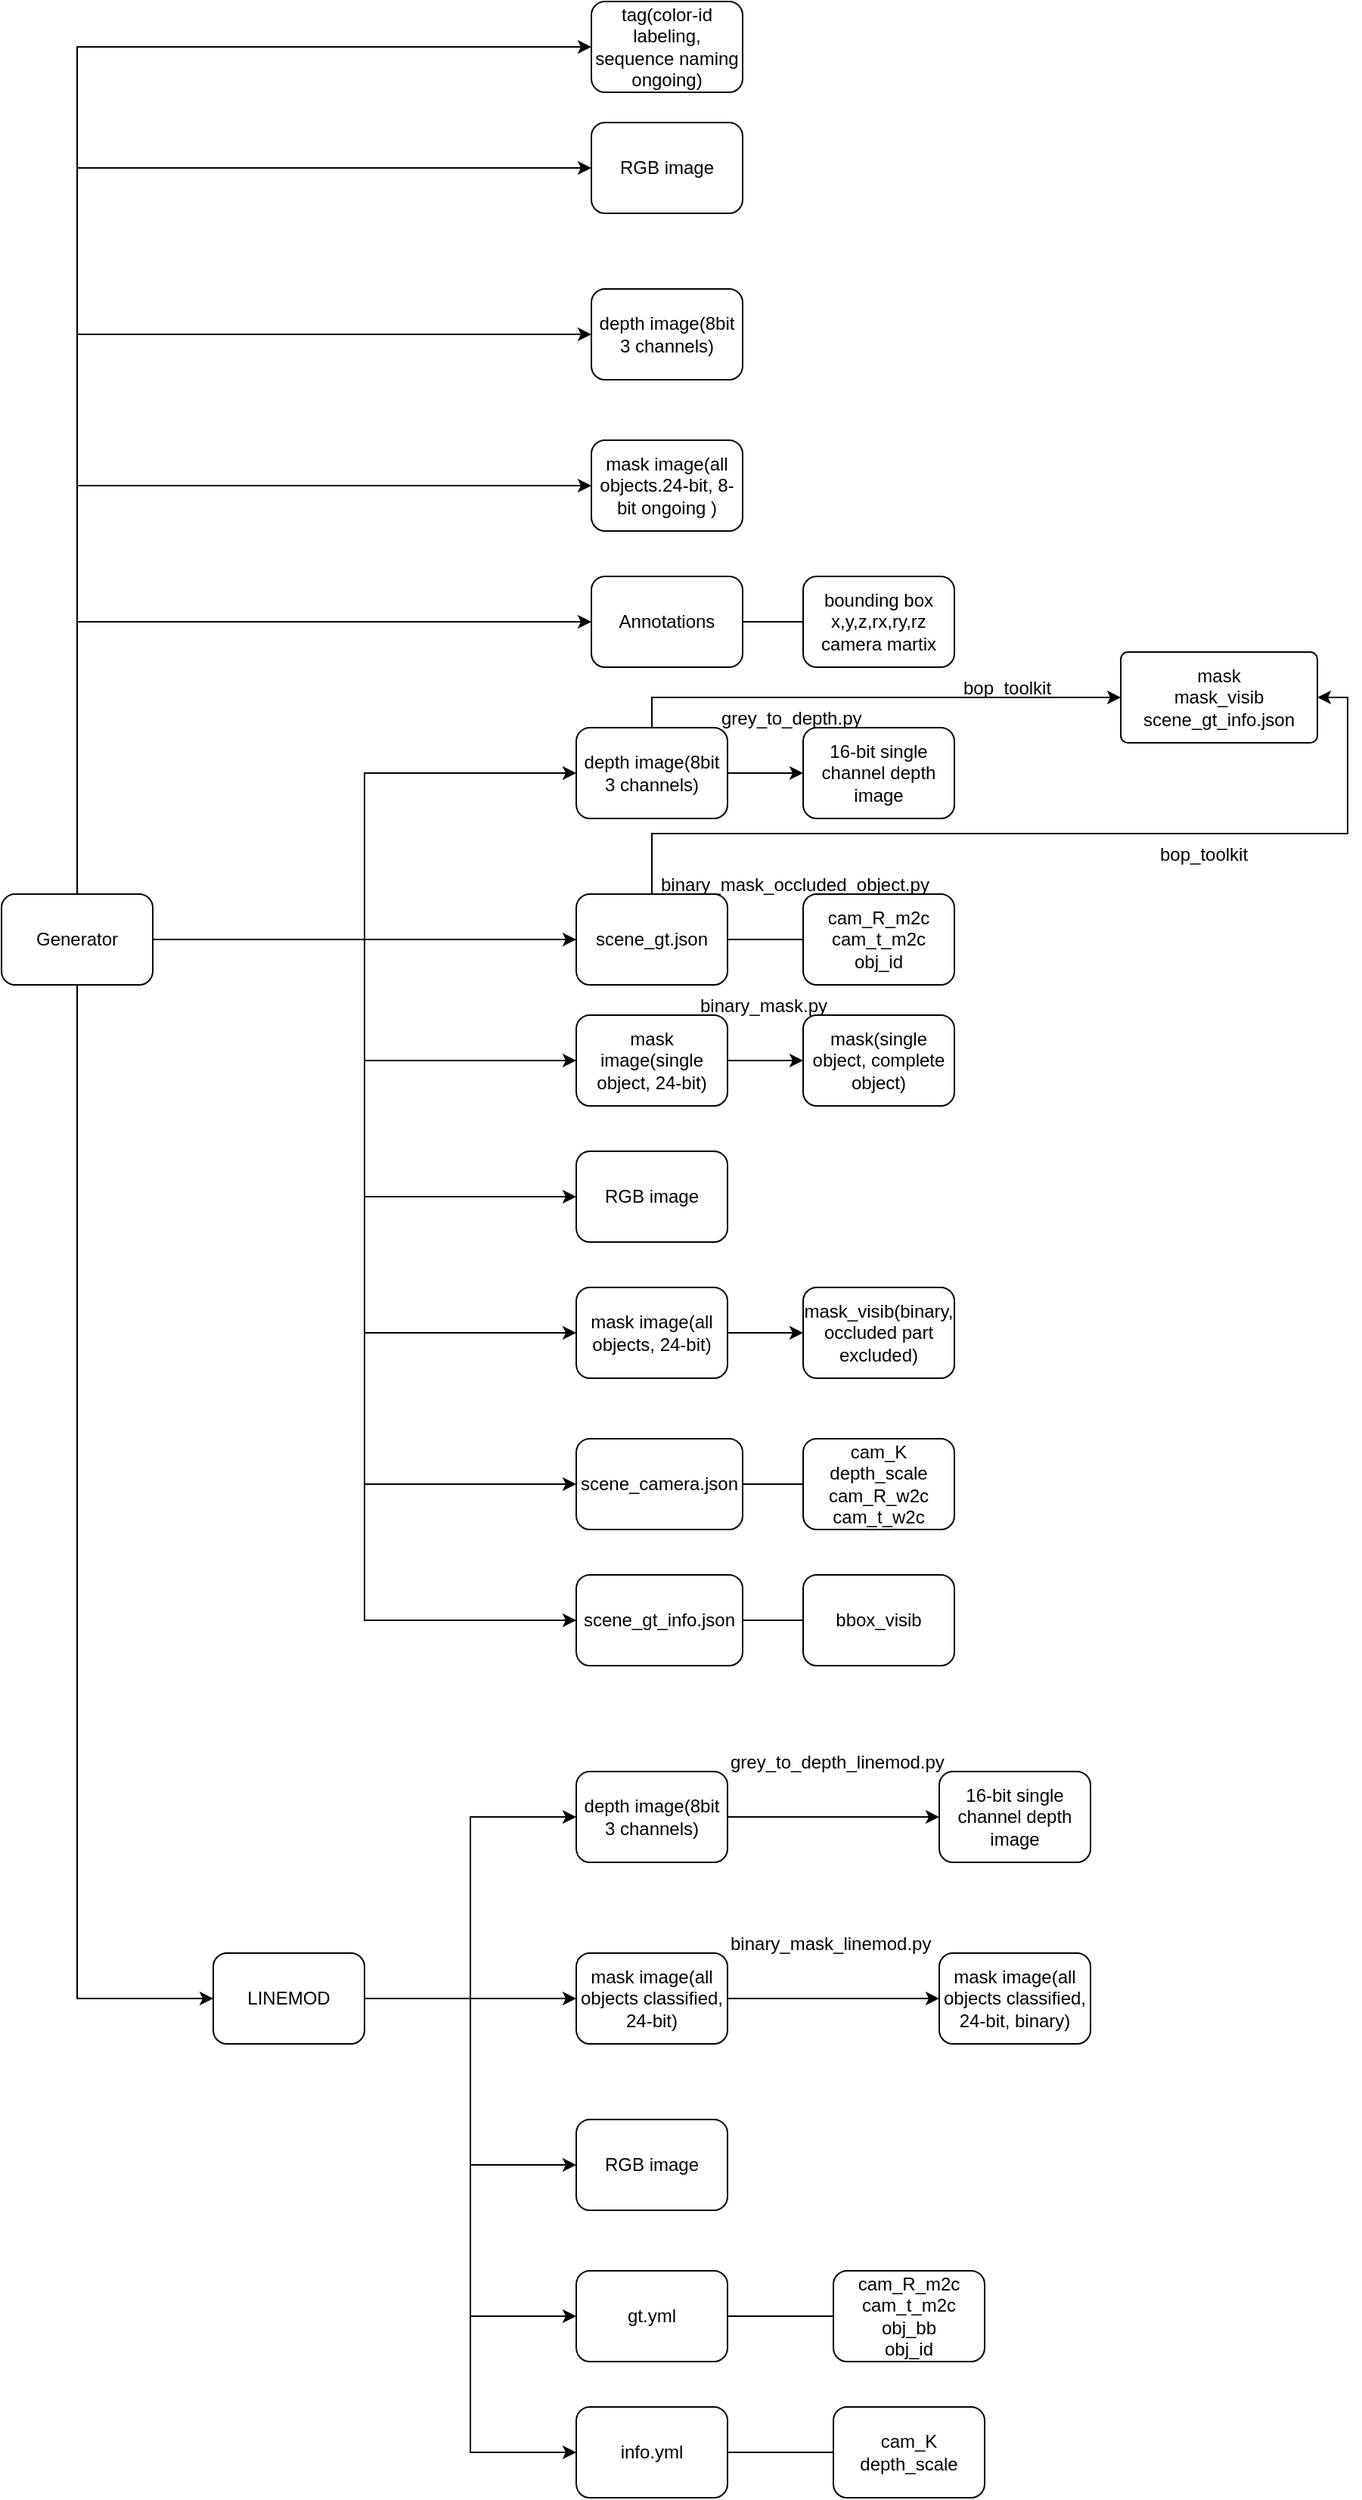 <mxfile version="20.2.6" type="github"><diagram id="xSrilzA5_ycIn4rZ3I-J" name="Page-1"><mxGraphModel dx="920" dy="446" grid="1" gridSize="10" guides="1" tooltips="1" connect="1" arrows="1" fold="1" page="1" pageScale="1" pageWidth="850" pageHeight="1100" math="0" shadow="0"><root><mxCell id="0"/><mxCell id="1" parent="0"/><mxCell id="Ik44hmgiWYEDtn-TSbIJ-5" style="edgeStyle=orthogonalEdgeStyle;rounded=0;orthogonalLoop=1;jettySize=auto;html=1;exitX=0.5;exitY=1;exitDx=0;exitDy=0;entryX=0;entryY=0.5;entryDx=0;entryDy=0;" edge="1" parent="1" source="Ik44hmgiWYEDtn-TSbIJ-1" target="Ik44hmgiWYEDtn-TSbIJ-6"><mxGeometry relative="1" as="geometry"><mxPoint x="230" y="550" as="targetPoint"/></mxGeometry></mxCell><mxCell id="Ik44hmgiWYEDtn-TSbIJ-9" style="edgeStyle=orthogonalEdgeStyle;rounded=0;orthogonalLoop=1;jettySize=auto;html=1;exitX=0.5;exitY=0;exitDx=0;exitDy=0;entryX=0;entryY=0.5;entryDx=0;entryDy=0;" edge="1" parent="1" source="Ik44hmgiWYEDtn-TSbIJ-1" target="Ik44hmgiWYEDtn-TSbIJ-11"><mxGeometry relative="1" as="geometry"><mxPoint x="260" y="240" as="targetPoint"/></mxGeometry></mxCell><mxCell id="Ik44hmgiWYEDtn-TSbIJ-38" style="edgeStyle=orthogonalEdgeStyle;rounded=0;orthogonalLoop=1;jettySize=auto;html=1;exitX=0.5;exitY=0;exitDx=0;exitDy=0;entryX=0;entryY=0.5;entryDx=0;entryDy=0;" edge="1" parent="1" source="Ik44hmgiWYEDtn-TSbIJ-1" target="Ik44hmgiWYEDtn-TSbIJ-32"><mxGeometry relative="1" as="geometry"><mxPoint x="316.19" y="48.11" as="targetPoint"/></mxGeometry></mxCell><mxCell id="Ik44hmgiWYEDtn-TSbIJ-41" style="edgeStyle=orthogonalEdgeStyle;rounded=0;orthogonalLoop=1;jettySize=auto;html=1;exitX=0.5;exitY=0;exitDx=0;exitDy=0;entryX=0;entryY=0.5;entryDx=0;entryDy=0;" edge="1" parent="1" source="Ik44hmgiWYEDtn-TSbIJ-1" target="Ik44hmgiWYEDtn-TSbIJ-17"><mxGeometry relative="1" as="geometry"/></mxCell><mxCell id="Ik44hmgiWYEDtn-TSbIJ-42" style="edgeStyle=orthogonalEdgeStyle;rounded=0;orthogonalLoop=1;jettySize=auto;html=1;exitX=0.5;exitY=0;exitDx=0;exitDy=0;entryX=0;entryY=0.5;entryDx=0;entryDy=0;" edge="1" parent="1" source="Ik44hmgiWYEDtn-TSbIJ-1" target="Ik44hmgiWYEDtn-TSbIJ-14"><mxGeometry relative="1" as="geometry"/></mxCell><mxCell id="Ik44hmgiWYEDtn-TSbIJ-43" style="edgeStyle=orthogonalEdgeStyle;rounded=0;orthogonalLoop=1;jettySize=auto;html=1;exitX=0.5;exitY=0;exitDx=0;exitDy=0;entryX=0;entryY=0.5;entryDx=0;entryDy=0;" edge="1" parent="1" source="Ik44hmgiWYEDtn-TSbIJ-1" target="Ik44hmgiWYEDtn-TSbIJ-26"><mxGeometry relative="1" as="geometry"/></mxCell><mxCell id="Ik44hmgiWYEDtn-TSbIJ-44" style="edgeStyle=orthogonalEdgeStyle;rounded=0;orthogonalLoop=1;jettySize=auto;html=1;exitX=1;exitY=0.5;exitDx=0;exitDy=0;entryX=0;entryY=0.5;entryDx=0;entryDy=0;" edge="1" parent="1" source="Ik44hmgiWYEDtn-TSbIJ-1" target="Ik44hmgiWYEDtn-TSbIJ-35"><mxGeometry relative="1" as="geometry"/></mxCell><mxCell id="Ik44hmgiWYEDtn-TSbIJ-45" style="edgeStyle=orthogonalEdgeStyle;rounded=0;orthogonalLoop=1;jettySize=auto;html=1;exitX=1;exitY=0.5;exitDx=0;exitDy=0;entryX=0;entryY=0.5;entryDx=0;entryDy=0;" edge="1" parent="1" source="Ik44hmgiWYEDtn-TSbIJ-1" target="Ik44hmgiWYEDtn-TSbIJ-37"><mxGeometry relative="1" as="geometry"/></mxCell><mxCell id="Ik44hmgiWYEDtn-TSbIJ-47" style="edgeStyle=orthogonalEdgeStyle;rounded=0;orthogonalLoop=1;jettySize=auto;html=1;exitX=1;exitY=0.5;exitDx=0;exitDy=0;entryX=0;entryY=0.5;entryDx=0;entryDy=0;" edge="1" parent="1" source="Ik44hmgiWYEDtn-TSbIJ-1" target="Ik44hmgiWYEDtn-TSbIJ-46"><mxGeometry relative="1" as="geometry"/></mxCell><mxCell id="Ik44hmgiWYEDtn-TSbIJ-63" style="edgeStyle=orthogonalEdgeStyle;rounded=0;orthogonalLoop=1;jettySize=auto;html=1;exitX=1;exitY=0.5;exitDx=0;exitDy=0;entryX=0;entryY=0.5;entryDx=0;entryDy=0;" edge="1" parent="1" source="Ik44hmgiWYEDtn-TSbIJ-1" target="Ik44hmgiWYEDtn-TSbIJ-62"><mxGeometry relative="1" as="geometry"/></mxCell><mxCell id="Ik44hmgiWYEDtn-TSbIJ-68" style="edgeStyle=orthogonalEdgeStyle;rounded=0;orthogonalLoop=1;jettySize=auto;html=1;exitX=1;exitY=0.5;exitDx=0;exitDy=0;entryX=0;entryY=0.5;entryDx=0;entryDy=0;" edge="1" parent="1" source="Ik44hmgiWYEDtn-TSbIJ-1" target="Ik44hmgiWYEDtn-TSbIJ-67"><mxGeometry relative="1" as="geometry"/></mxCell><mxCell id="Ik44hmgiWYEDtn-TSbIJ-71" style="edgeStyle=orthogonalEdgeStyle;rounded=0;orthogonalLoop=1;jettySize=auto;html=1;exitX=1;exitY=0.5;exitDx=0;exitDy=0;entryX=0;entryY=0.5;entryDx=0;entryDy=0;" edge="1" parent="1" source="Ik44hmgiWYEDtn-TSbIJ-1" target="Ik44hmgiWYEDtn-TSbIJ-69"><mxGeometry relative="1" as="geometry"/></mxCell><mxCell id="Ik44hmgiWYEDtn-TSbIJ-72" style="edgeStyle=orthogonalEdgeStyle;rounded=0;orthogonalLoop=1;jettySize=auto;html=1;exitX=1;exitY=0.5;exitDx=0;exitDy=0;entryX=0;entryY=0.5;entryDx=0;entryDy=0;" edge="1" parent="1" source="Ik44hmgiWYEDtn-TSbIJ-1" target="Ik44hmgiWYEDtn-TSbIJ-70"><mxGeometry relative="1" as="geometry"/></mxCell><mxCell id="Ik44hmgiWYEDtn-TSbIJ-1" value="Generator" style="rounded=1;whiteSpace=wrap;html=1;" vertex="1" parent="1"><mxGeometry x="110" y="610" width="100" height="60" as="geometry"/></mxCell><mxCell id="Ik44hmgiWYEDtn-TSbIJ-98" style="edgeStyle=orthogonalEdgeStyle;rounded=0;orthogonalLoop=1;jettySize=auto;html=1;exitX=1;exitY=0.5;exitDx=0;exitDy=0;entryX=0;entryY=0.5;entryDx=0;entryDy=0;" edge="1" parent="1" source="Ik44hmgiWYEDtn-TSbIJ-6" target="Ik44hmgiWYEDtn-TSbIJ-97"><mxGeometry relative="1" as="geometry"/></mxCell><mxCell id="Ik44hmgiWYEDtn-TSbIJ-104" style="edgeStyle=orthogonalEdgeStyle;rounded=0;orthogonalLoop=1;jettySize=auto;html=1;exitX=1;exitY=0.5;exitDx=0;exitDy=0;entryX=0;entryY=0.5;entryDx=0;entryDy=0;" edge="1" parent="1" source="Ik44hmgiWYEDtn-TSbIJ-6" target="Ik44hmgiWYEDtn-TSbIJ-103"><mxGeometry relative="1" as="geometry"/></mxCell><mxCell id="Ik44hmgiWYEDtn-TSbIJ-109" style="edgeStyle=orthogonalEdgeStyle;rounded=0;orthogonalLoop=1;jettySize=auto;html=1;exitX=1;exitY=0.5;exitDx=0;exitDy=0;entryX=0;entryY=0.5;entryDx=0;entryDy=0;" edge="1" parent="1" source="Ik44hmgiWYEDtn-TSbIJ-6" target="Ik44hmgiWYEDtn-TSbIJ-108"><mxGeometry relative="1" as="geometry"/></mxCell><mxCell id="Ik44hmgiWYEDtn-TSbIJ-110" style="edgeStyle=orthogonalEdgeStyle;rounded=0;orthogonalLoop=1;jettySize=auto;html=1;exitX=1;exitY=0.5;exitDx=0;exitDy=0;entryX=0;entryY=0.5;entryDx=0;entryDy=0;" edge="1" parent="1" source="Ik44hmgiWYEDtn-TSbIJ-6" target="Ik44hmgiWYEDtn-TSbIJ-111"><mxGeometry relative="1" as="geometry"><mxPoint x="460" y="1600" as="targetPoint"/></mxGeometry></mxCell><mxCell id="Ik44hmgiWYEDtn-TSbIJ-113" style="edgeStyle=orthogonalEdgeStyle;rounded=0;orthogonalLoop=1;jettySize=auto;html=1;exitX=1;exitY=0.5;exitDx=0;exitDy=0;entryX=0;entryY=0.5;entryDx=0;entryDy=0;" edge="1" parent="1" source="Ik44hmgiWYEDtn-TSbIJ-6" target="Ik44hmgiWYEDtn-TSbIJ-112"><mxGeometry relative="1" as="geometry"/></mxCell><mxCell id="Ik44hmgiWYEDtn-TSbIJ-6" value="LINEMOD" style="rounded=1;whiteSpace=wrap;html=1;" vertex="1" parent="1"><mxGeometry x="250" y="1310" width="100" height="60" as="geometry"/></mxCell><mxCell id="Ik44hmgiWYEDtn-TSbIJ-11" value="depth image(8bit 3 channels)" style="rounded=1;whiteSpace=wrap;html=1;" vertex="1" parent="1"><mxGeometry x="500" y="210" width="100" height="60" as="geometry"/></mxCell><mxCell id="Ik44hmgiWYEDtn-TSbIJ-14" value="mask image(all objects.24-bit, 8-bit ongoing )" style="rounded=1;whiteSpace=wrap;html=1;" vertex="1" parent="1"><mxGeometry x="500" y="310" width="100" height="60" as="geometry"/></mxCell><mxCell id="Ik44hmgiWYEDtn-TSbIJ-17" value="RGB image" style="rounded=1;whiteSpace=wrap;html=1;" vertex="1" parent="1"><mxGeometry x="500" y="100" width="100" height="60" as="geometry"/></mxCell><mxCell id="Ik44hmgiWYEDtn-TSbIJ-31" style="endArrow=none;html=1;rounded=0;fontFamily=Helvetica;fontSize=11;fontColor=default;align=center;strokeColor=default;edgeStyle=orthogonalEdgeStyle;" edge="1" parent="1" source="Ik44hmgiWYEDtn-TSbIJ-26" target="Ik44hmgiWYEDtn-TSbIJ-28"><mxGeometry relative="1" as="geometry"/></mxCell><mxCell id="Ik44hmgiWYEDtn-TSbIJ-26" value="Annotations" style="rounded=1;whiteSpace=wrap;html=1;" vertex="1" parent="1"><mxGeometry x="500" y="400" width="100" height="60" as="geometry"/></mxCell><mxCell id="Ik44hmgiWYEDtn-TSbIJ-28" value="bounding box&lt;br&gt;x,y,z,rx,ry,rz&lt;br&gt;camera martix" style="rounded=1;whiteSpace=wrap;html=1;" vertex="1" parent="1"><mxGeometry x="640" y="400" width="100" height="60" as="geometry"/></mxCell><mxCell id="Ik44hmgiWYEDtn-TSbIJ-32" value="tag(color-id labeling, sequence naming ongoing)" style="rounded=1;whiteSpace=wrap;html=1;" vertex="1" parent="1"><mxGeometry x="500" y="20" width="100" height="60" as="geometry"/></mxCell><mxCell id="Ik44hmgiWYEDtn-TSbIJ-53" style="edgeStyle=orthogonalEdgeStyle;rounded=0;orthogonalLoop=1;jettySize=auto;html=1;exitX=1;exitY=0.5;exitDx=0;exitDy=0;entryX=0;entryY=0.5;entryDx=0;entryDy=0;" edge="1" parent="1" source="Ik44hmgiWYEDtn-TSbIJ-35" target="Ik44hmgiWYEDtn-TSbIJ-52"><mxGeometry relative="1" as="geometry"/></mxCell><mxCell id="Ik44hmgiWYEDtn-TSbIJ-83" style="edgeStyle=orthogonalEdgeStyle;rounded=0;orthogonalLoop=1;jettySize=auto;html=1;exitX=0.5;exitY=0;exitDx=0;exitDy=0;entryX=0;entryY=0.5;entryDx=0;entryDy=0;" edge="1" parent="1" source="Ik44hmgiWYEDtn-TSbIJ-35" target="Ik44hmgiWYEDtn-TSbIJ-84"><mxGeometry relative="1" as="geometry"><mxPoint x="820" y="480" as="targetPoint"/></mxGeometry></mxCell><mxCell id="Ik44hmgiWYEDtn-TSbIJ-35" value="depth image(8bit 3 channels)" style="rounded=1;whiteSpace=wrap;html=1;" vertex="1" parent="1"><mxGeometry x="490" y="500" width="100" height="60" as="geometry"/></mxCell><mxCell id="Ik44hmgiWYEDtn-TSbIJ-87" style="edgeStyle=orthogonalEdgeStyle;rounded=0;orthogonalLoop=1;jettySize=auto;html=1;exitX=1;exitY=0.5;exitDx=0;exitDy=0;entryX=0;entryY=0.5;entryDx=0;entryDy=0;" edge="1" parent="1" source="Ik44hmgiWYEDtn-TSbIJ-37" target="Ik44hmgiWYEDtn-TSbIJ-60"><mxGeometry relative="1" as="geometry"/></mxCell><mxCell id="Ik44hmgiWYEDtn-TSbIJ-37" value="mask image(all objects, 24-bit)" style="rounded=1;whiteSpace=wrap;html=1;" vertex="1" parent="1"><mxGeometry x="490" y="870" width="100" height="60" as="geometry"/></mxCell><mxCell id="Ik44hmgiWYEDtn-TSbIJ-46" value="RGB image" style="rounded=1;whiteSpace=wrap;html=1;" vertex="1" parent="1"><mxGeometry x="490" y="780" width="100" height="60" as="geometry"/></mxCell><mxCell id="Ik44hmgiWYEDtn-TSbIJ-52" value="16-bit single channel depth image" style="rounded=1;whiteSpace=wrap;html=1;" vertex="1" parent="1"><mxGeometry x="640" y="500" width="100" height="60" as="geometry"/></mxCell><mxCell id="Ik44hmgiWYEDtn-TSbIJ-58" value="grey_to_depth.py " style="text;strokeColor=none;fillColor=none;spacingLeft=4;spacingRight=4;overflow=hidden;rotatable=0;points=[[0,0.5],[1,0.5]];portConstraint=eastwest;fontSize=12;" vertex="1" parent="1"><mxGeometry x="580" y="480" width="120" height="30" as="geometry"/></mxCell><mxCell id="Ik44hmgiWYEDtn-TSbIJ-60" value="mask_visib(binary, occluded part excluded)" style="rounded=1;whiteSpace=wrap;html=1;" vertex="1" parent="1"><mxGeometry x="640" y="870" width="100" height="60" as="geometry"/></mxCell><mxCell id="Ik44hmgiWYEDtn-TSbIJ-61" value="binary_mask_occluded_object.py" style="text;strokeColor=none;fillColor=none;spacingLeft=4;spacingRight=4;overflow=hidden;rotatable=0;points=[[0,0.5],[1,0.5]];portConstraint=eastwest;fontSize=12;" vertex="1" parent="1"><mxGeometry x="540" y="590" width="200" height="30" as="geometry"/></mxCell><mxCell id="Ik44hmgiWYEDtn-TSbIJ-65" style="edgeStyle=orthogonalEdgeStyle;rounded=0;orthogonalLoop=1;jettySize=auto;html=1;exitX=1;exitY=0.5;exitDx=0;exitDy=0;entryX=0;entryY=0.5;entryDx=0;entryDy=0;" edge="1" parent="1" source="Ik44hmgiWYEDtn-TSbIJ-62" target="Ik44hmgiWYEDtn-TSbIJ-64"><mxGeometry relative="1" as="geometry"/></mxCell><mxCell id="Ik44hmgiWYEDtn-TSbIJ-62" value="mask image(single object, 24-bit)" style="rounded=1;whiteSpace=wrap;html=1;" vertex="1" parent="1"><mxGeometry x="490" y="690" width="100" height="60" as="geometry"/></mxCell><mxCell id="Ik44hmgiWYEDtn-TSbIJ-64" value="mask(single object, complete object)" style="rounded=1;whiteSpace=wrap;html=1;" vertex="1" parent="1"><mxGeometry x="640" y="690" width="100" height="60" as="geometry"/></mxCell><mxCell id="Ik44hmgiWYEDtn-TSbIJ-66" value="binary_mask.py" style="text;whiteSpace=wrap;html=1;" vertex="1" parent="1"><mxGeometry x="570" y="670" width="210" height="40" as="geometry"/></mxCell><mxCell id="Ik44hmgiWYEDtn-TSbIJ-76" style="endArrow=none;html=1;fontFamily=Helvetica;fontSize=11;fontColor=default;align=center;strokeColor=default;edgeStyle=orthogonalEdgeStyle;" edge="1" parent="1" source="Ik44hmgiWYEDtn-TSbIJ-67" target="Ik44hmgiWYEDtn-TSbIJ-74"><mxGeometry relative="1" as="geometry"/></mxCell><mxCell id="Ik44hmgiWYEDtn-TSbIJ-88" style="edgeStyle=orthogonalEdgeStyle;rounded=0;orthogonalLoop=1;jettySize=auto;html=1;exitX=0.5;exitY=0;exitDx=0;exitDy=0;entryX=1;entryY=0.5;entryDx=0;entryDy=0;" edge="1" parent="1" source="Ik44hmgiWYEDtn-TSbIJ-67" target="Ik44hmgiWYEDtn-TSbIJ-84"><mxGeometry relative="1" as="geometry"><Array as="points"><mxPoint x="540" y="570"/><mxPoint x="1000" y="570"/><mxPoint x="1000" y="480"/></Array></mxGeometry></mxCell><mxCell id="Ik44hmgiWYEDtn-TSbIJ-67" value="scene_gt.json" style="rounded=1;whiteSpace=wrap;html=1;" vertex="1" parent="1"><mxGeometry x="490" y="610" width="100" height="60" as="geometry"/></mxCell><mxCell id="Ik44hmgiWYEDtn-TSbIJ-78" style="endArrow=none;html=1;fontFamily=Helvetica;fontSize=11;fontColor=default;align=center;strokeColor=default;edgeStyle=orthogonalEdgeStyle;" edge="1" parent="1" source="Ik44hmgiWYEDtn-TSbIJ-69" target="Ik44hmgiWYEDtn-TSbIJ-77"><mxGeometry relative="1" as="geometry"/></mxCell><mxCell id="Ik44hmgiWYEDtn-TSbIJ-69" value="scene_camera.json" style="rounded=1;whiteSpace=wrap;html=1;" vertex="1" parent="1"><mxGeometry x="490" y="970" width="110" height="60" as="geometry"/></mxCell><mxCell id="Ik44hmgiWYEDtn-TSbIJ-81" style="endArrow=none;html=1;fontFamily=Helvetica;fontSize=11;fontColor=default;align=center;strokeColor=default;edgeStyle=orthogonalEdgeStyle;" edge="1" parent="1" source="Ik44hmgiWYEDtn-TSbIJ-70" target="Ik44hmgiWYEDtn-TSbIJ-79"><mxGeometry relative="1" as="geometry"/></mxCell><mxCell id="Ik44hmgiWYEDtn-TSbIJ-70" value="scene_gt_info.json" style="rounded=1;whiteSpace=wrap;html=1;" vertex="1" parent="1"><mxGeometry x="490" y="1060" width="110" height="60" as="geometry"/></mxCell><mxCell id="Ik44hmgiWYEDtn-TSbIJ-74" value="cam_R_m2c&lt;br&gt;cam_t_m2c&lt;br&gt;obj_id" style="rounded=1;whiteSpace=wrap;html=1;" vertex="1" parent="1"><mxGeometry x="640" y="610" width="100" height="60" as="geometry"/></mxCell><mxCell id="Ik44hmgiWYEDtn-TSbIJ-77" value="cam_K&lt;br&gt;depth_scale&lt;br&gt;cam_R_w2c&lt;br&gt;cam_t_w2c" style="rounded=1;whiteSpace=wrap;html=1;" vertex="1" parent="1"><mxGeometry x="640" y="970" width="100" height="60" as="geometry"/></mxCell><mxCell id="Ik44hmgiWYEDtn-TSbIJ-79" value="bbox_visib" style="rounded=1;whiteSpace=wrap;html=1;" vertex="1" parent="1"><mxGeometry x="640" y="1060" width="100" height="60" as="geometry"/></mxCell><mxCell id="Ik44hmgiWYEDtn-TSbIJ-84" value="mask&lt;br&gt;mask_visib&lt;br&gt;scene_gt_info.json" style="rounded=1;whiteSpace=wrap;html=1;arcSize=8;" vertex="1" parent="1"><mxGeometry x="850" y="450" width="130" height="60" as="geometry"/></mxCell><mxCell id="Ik44hmgiWYEDtn-TSbIJ-85" value="bop_toolkit" style="text;strokeColor=none;fillColor=none;spacingLeft=4;spacingRight=4;overflow=hidden;rotatable=0;points=[[0,0.5],[1,0.5]];portConstraint=eastwest;fontSize=12;" vertex="1" parent="1"><mxGeometry x="740" y="460" width="120" height="30" as="geometry"/></mxCell><mxCell id="Ik44hmgiWYEDtn-TSbIJ-94" value="bop_toolkit" style="text;strokeColor=none;fillColor=none;spacingLeft=4;spacingRight=4;overflow=hidden;rotatable=0;points=[[0,0.5],[1,0.5]];portConstraint=eastwest;fontSize=12;" vertex="1" parent="1"><mxGeometry x="870" y="570" width="120" height="30" as="geometry"/></mxCell><mxCell id="Ik44hmgiWYEDtn-TSbIJ-99" style="edgeStyle=orthogonalEdgeStyle;rounded=0;orthogonalLoop=1;jettySize=auto;html=1;exitX=1;exitY=0.5;exitDx=0;exitDy=0;" edge="1" parent="1" source="Ik44hmgiWYEDtn-TSbIJ-97"><mxGeometry relative="1" as="geometry"><mxPoint x="730" y="1220" as="targetPoint"/></mxGeometry></mxCell><mxCell id="Ik44hmgiWYEDtn-TSbIJ-97" value="depth image(8bit 3 channels)" style="rounded=1;whiteSpace=wrap;html=1;" vertex="1" parent="1"><mxGeometry x="490" y="1190" width="100" height="60" as="geometry"/></mxCell><mxCell id="Ik44hmgiWYEDtn-TSbIJ-100" value="grey_to_depth_linemod.py" style="text;whiteSpace=wrap;html=1;" vertex="1" parent="1"><mxGeometry x="590" y="1170" width="170" height="40" as="geometry"/></mxCell><mxCell id="Ik44hmgiWYEDtn-TSbIJ-102" value="16-bit single channel depth image" style="rounded=1;whiteSpace=wrap;html=1;" vertex="1" parent="1"><mxGeometry x="730" y="1190" width="100" height="60" as="geometry"/></mxCell><mxCell id="Ik44hmgiWYEDtn-TSbIJ-107" style="edgeStyle=orthogonalEdgeStyle;rounded=0;orthogonalLoop=1;jettySize=auto;html=1;exitX=1;exitY=0.5;exitDx=0;exitDy=0;entryX=0;entryY=0.5;entryDx=0;entryDy=0;" edge="1" parent="1" source="Ik44hmgiWYEDtn-TSbIJ-103" target="Ik44hmgiWYEDtn-TSbIJ-106"><mxGeometry relative="1" as="geometry"/></mxCell><mxCell id="Ik44hmgiWYEDtn-TSbIJ-103" value="mask image(all objects classified, 24-bit)" style="rounded=1;whiteSpace=wrap;html=1;" vertex="1" parent="1"><mxGeometry x="490" y="1310" width="100" height="60" as="geometry"/></mxCell><mxCell id="Ik44hmgiWYEDtn-TSbIJ-105" value="binary_mask_linemod.py" style="text;whiteSpace=wrap;html=1;" vertex="1" parent="1"><mxGeometry x="590" y="1290" width="170" height="40" as="geometry"/></mxCell><mxCell id="Ik44hmgiWYEDtn-TSbIJ-106" value="mask image(all objects classified, 24-bit, binary)" style="rounded=1;whiteSpace=wrap;html=1;" vertex="1" parent="1"><mxGeometry x="730" y="1310" width="100" height="60" as="geometry"/></mxCell><mxCell id="Ik44hmgiWYEDtn-TSbIJ-108" value="RGB image" style="rounded=1;whiteSpace=wrap;html=1;" vertex="1" parent="1"><mxGeometry x="490" y="1420" width="100" height="60" as="geometry"/></mxCell><mxCell id="Ik44hmgiWYEDtn-TSbIJ-115" style="endArrow=none;html=1;fontFamily=Helvetica;fontSize=11;fontColor=default;align=center;strokeColor=default;edgeStyle=orthogonalEdgeStyle;" edge="1" parent="1" source="Ik44hmgiWYEDtn-TSbIJ-111" target="Ik44hmgiWYEDtn-TSbIJ-114"><mxGeometry relative="1" as="geometry"/></mxCell><mxCell id="Ik44hmgiWYEDtn-TSbIJ-111" value="gt.yml" style="rounded=1;whiteSpace=wrap;html=1;" vertex="1" parent="1"><mxGeometry x="490" y="1520" width="100" height="60" as="geometry"/></mxCell><mxCell id="Ik44hmgiWYEDtn-TSbIJ-120" style="endArrow=none;html=1;fontFamily=Helvetica;fontSize=11;fontColor=default;align=center;strokeColor=default;edgeStyle=orthogonalEdgeStyle;" edge="1" parent="1" source="Ik44hmgiWYEDtn-TSbIJ-112" target="Ik44hmgiWYEDtn-TSbIJ-116"><mxGeometry relative="1" as="geometry"/></mxCell><mxCell id="Ik44hmgiWYEDtn-TSbIJ-112" value="info.yml" style="rounded=1;whiteSpace=wrap;html=1;" vertex="1" parent="1"><mxGeometry x="490" y="1610" width="100" height="60" as="geometry"/></mxCell><mxCell id="Ik44hmgiWYEDtn-TSbIJ-114" value="cam_R_m2c&lt;br&gt;cam_t_m2c&lt;br&gt;obj_bb&lt;br&gt;obj_id" style="rounded=1;whiteSpace=wrap;html=1;" vertex="1" parent="1"><mxGeometry x="660" y="1520" width="100" height="60" as="geometry"/></mxCell><mxCell id="Ik44hmgiWYEDtn-TSbIJ-116" value="cam_K&lt;br&gt;depth_scale" style="rounded=1;whiteSpace=wrap;html=1;" vertex="1" parent="1"><mxGeometry x="660" y="1610" width="100" height="60" as="geometry"/></mxCell></root></mxGraphModel></diagram></mxfile>